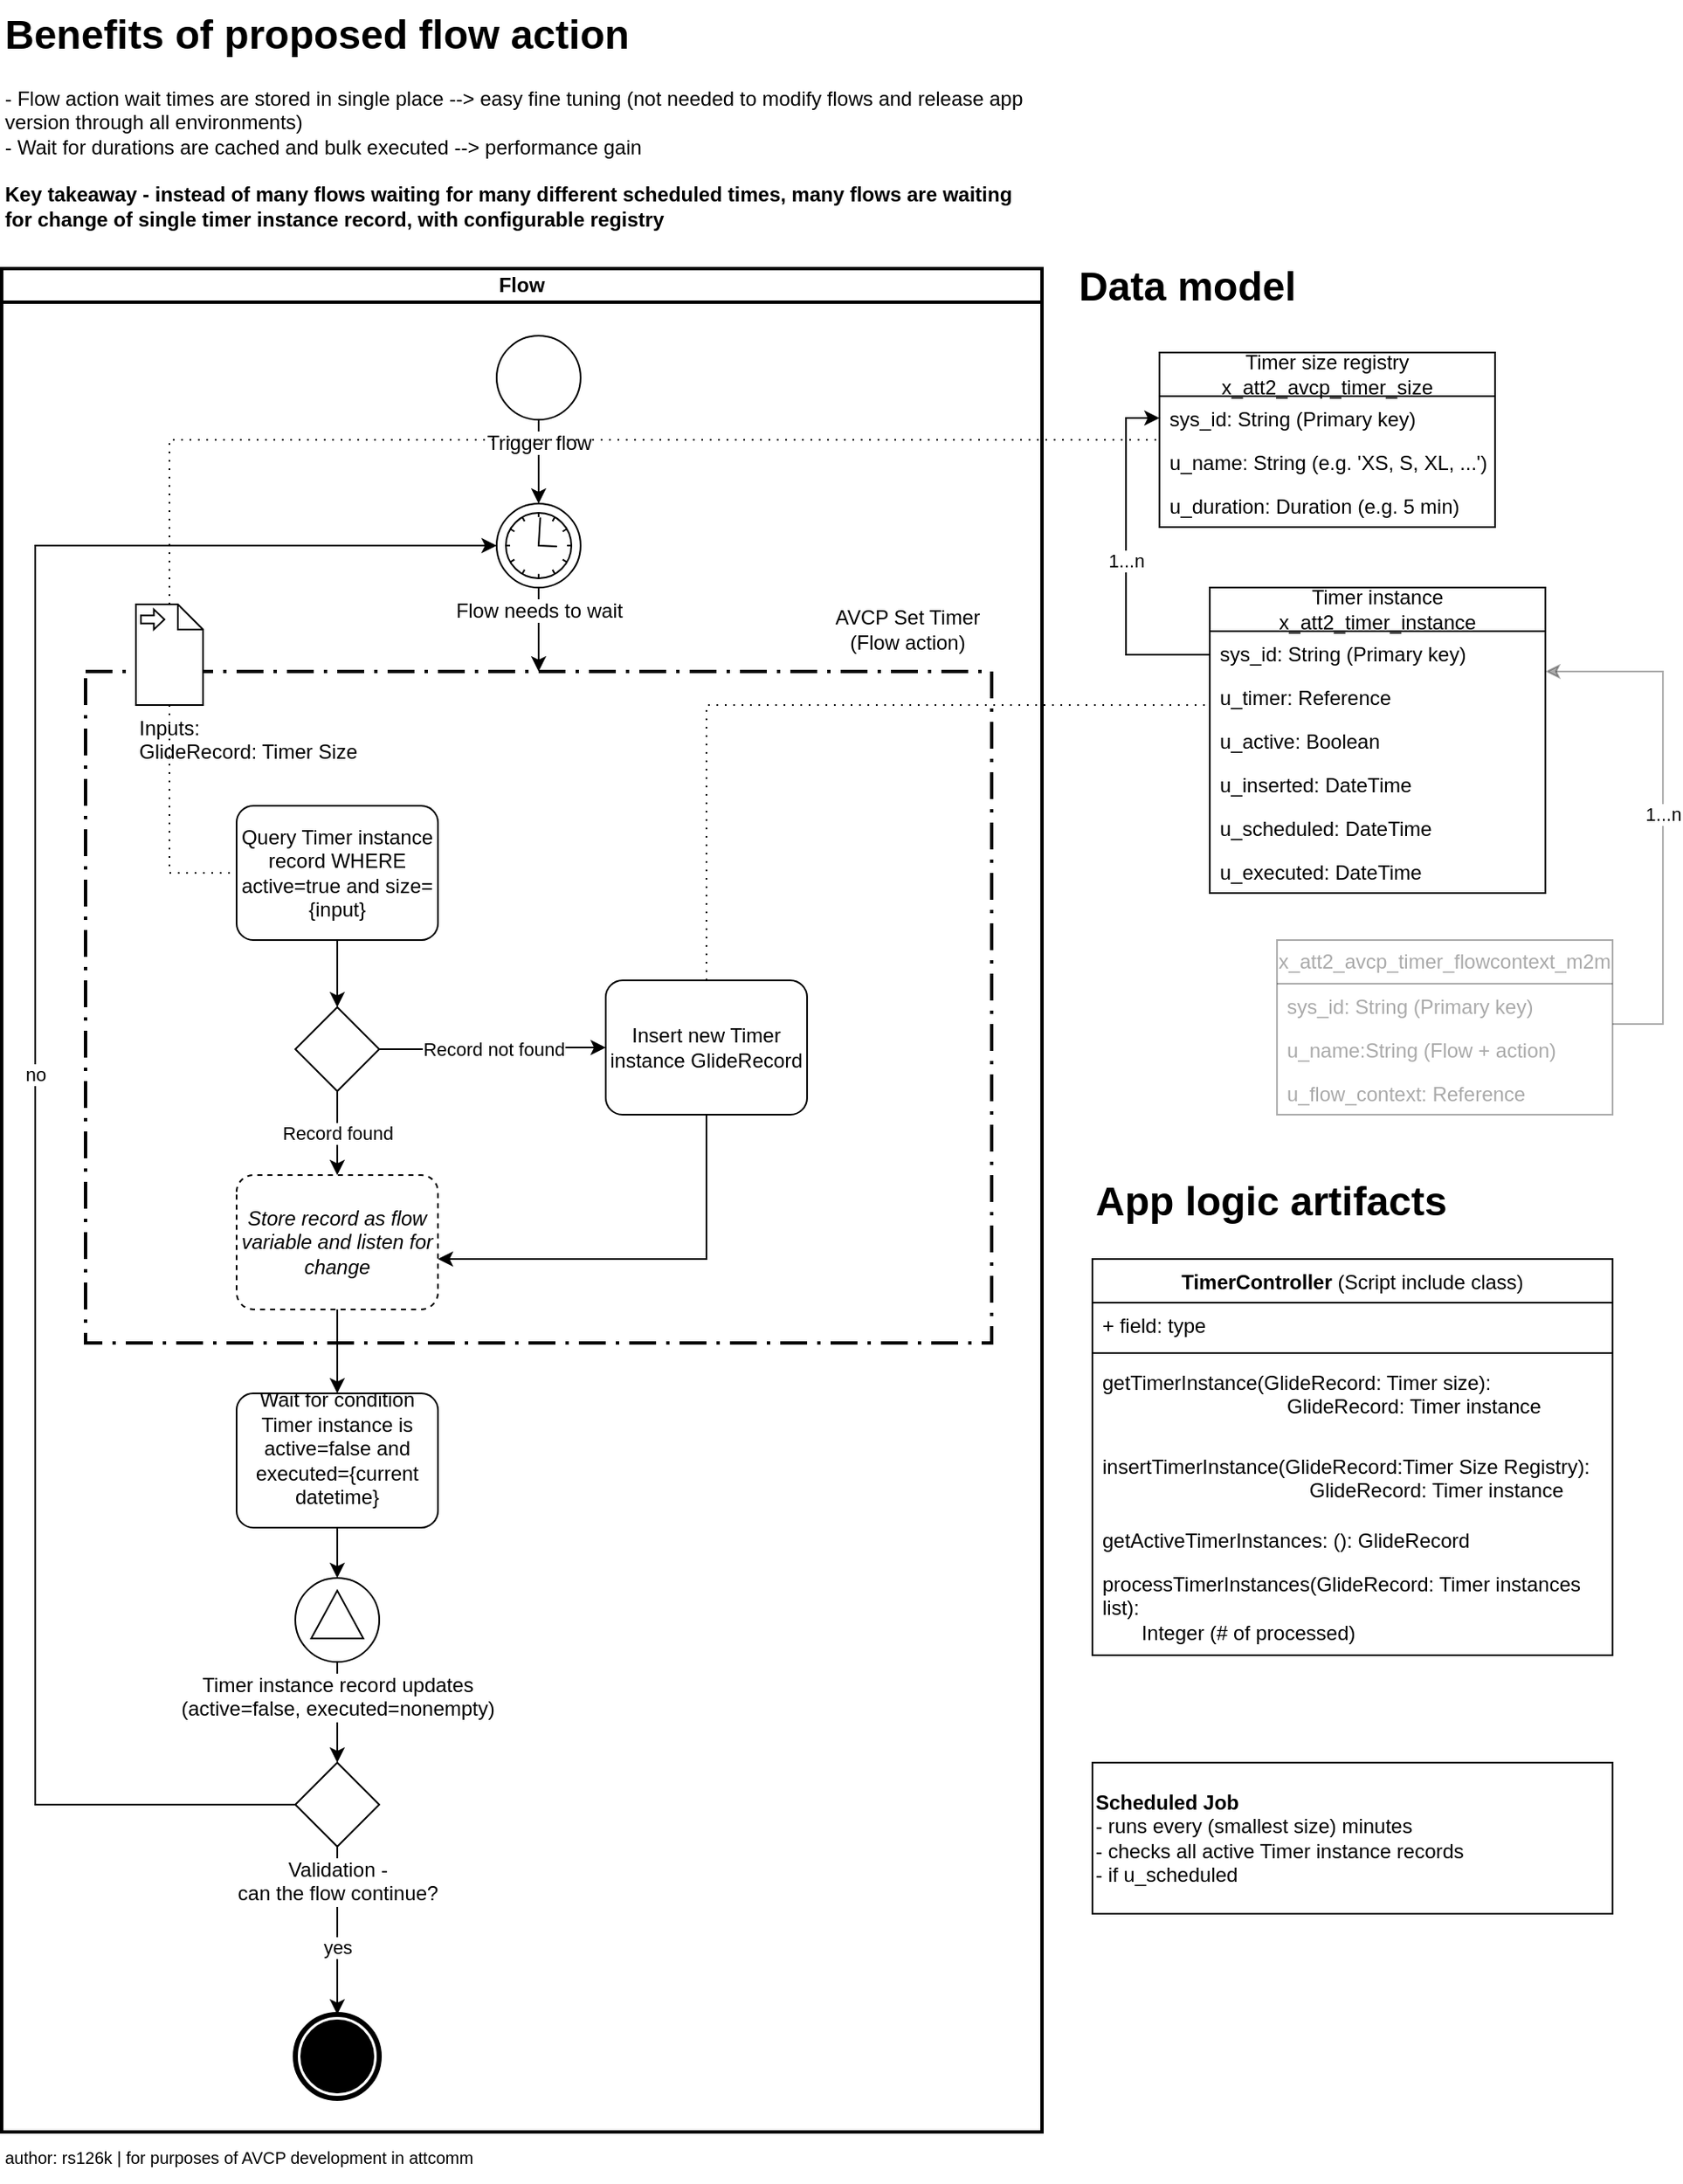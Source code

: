 <mxfile version="24.2.7" type="github">
  <diagram name="Page-1" id="ugHfYF7AokP7zmJMkbcg">
    <mxGraphModel dx="2284" dy="2875" grid="1" gridSize="10" guides="1" tooltips="1" connect="1" arrows="1" fold="1" page="1" pageScale="1" pageWidth="850" pageHeight="1100" math="0" shadow="0">
      <root>
        <mxCell id="0" />
        <mxCell id="1" parent="0" />
        <mxCell id="dLK8EpxotYgtxzyJe3xE-3" value="&lt;b&gt;Flow&lt;/b&gt;" style="swimlane;html=1;startSize=20;fontStyle=0;collapsible=0;horizontal=1;swimlaneLine=1;strokeWidth=2;swimlaneFillColor=#ffffff;whiteSpace=wrap;" parent="1" vertex="1">
          <mxGeometry x="-840" y="-1040" width="620" height="1110" as="geometry" />
        </mxCell>
        <mxCell id="dLK8EpxotYgtxzyJe3xE-34" value="" style="points=[[0.25,0,0],[0.5,0,0],[0.75,0,0],[1,0.25,0],[1,0.5,0],[1,0.75,0],[0.75,1,0],[0.5,1,0],[0.25,1,0],[0,0.75,0],[0,0.5,0],[0,0.25,0]];rounded=1;arcSize=0;dashed=1;strokeColor=#000000;fillColor=none;gradientColor=none;dashPattern=8 3 1 3;strokeWidth=2;whiteSpace=wrap;html=1;" parent="dLK8EpxotYgtxzyJe3xE-3" vertex="1">
          <mxGeometry x="50" y="240" width="540" height="400" as="geometry" />
        </mxCell>
        <mxCell id="h0dKhIlAHf1Iq-TdoCg7-8" style="edgeStyle=orthogonalEdgeStyle;rounded=0;orthogonalLoop=1;jettySize=auto;html=1;" edge="1" parent="dLK8EpxotYgtxzyJe3xE-3" source="dLK8EpxotYgtxzyJe3xE-5" target="dLK8EpxotYgtxzyJe3xE-36">
          <mxGeometry relative="1" as="geometry" />
        </mxCell>
        <mxCell id="dLK8EpxotYgtxzyJe3xE-5" value="Trigger flow" style="points=[[0.145,0.145,0],[0.5,0,0],[0.855,0.145,0],[1,0.5,0],[0.855,0.855,0],[0.5,1,0],[0.145,0.855,0],[0,0.5,0]];shape=mxgraph.bpmn.event;html=1;verticalLabelPosition=bottom;labelBackgroundColor=#ffffff;verticalAlign=top;align=center;perimeter=ellipsePerimeter;outlineConnect=0;aspect=fixed;outline=standard;symbol=general;" parent="dLK8EpxotYgtxzyJe3xE-3" vertex="1">
          <mxGeometry x="295" y="40" width="50" height="50" as="geometry" />
        </mxCell>
        <mxCell id="h0dKhIlAHf1Iq-TdoCg7-21" style="edgeStyle=orthogonalEdgeStyle;rounded=0;orthogonalLoop=1;jettySize=auto;html=1;" edge="1" parent="dLK8EpxotYgtxzyJe3xE-3" source="dLK8EpxotYgtxzyJe3xE-33" target="h0dKhIlAHf1Iq-TdoCg7-19">
          <mxGeometry relative="1" as="geometry" />
        </mxCell>
        <mxCell id="dLK8EpxotYgtxzyJe3xE-33" value="Query Timer instance record WHERE active=true and size={input}" style="points=[[0.25,0,0],[0.5,0,0],[0.75,0,0],[1,0.25,0],[1,0.5,0],[1,0.75,0],[0.75,1,0],[0.5,1,0],[0.25,1,0],[0,0.75,0],[0,0.5,0],[0,0.25,0]];shape=mxgraph.bpmn.task;whiteSpace=wrap;rectStyle=rounded;size=10;html=1;container=1;expand=0;collapsible=0;taskMarker=abstract;" parent="dLK8EpxotYgtxzyJe3xE-3" vertex="1">
          <mxGeometry x="140" y="320" width="120" height="80" as="geometry" />
        </mxCell>
        <mxCell id="h0dKhIlAHf1Iq-TdoCg7-9" style="edgeStyle=orthogonalEdgeStyle;rounded=0;orthogonalLoop=1;jettySize=auto;html=1;" edge="1" parent="dLK8EpxotYgtxzyJe3xE-3" source="dLK8EpxotYgtxzyJe3xE-36" target="dLK8EpxotYgtxzyJe3xE-34">
          <mxGeometry relative="1" as="geometry" />
        </mxCell>
        <mxCell id="dLK8EpxotYgtxzyJe3xE-36" value="Flow needs to wait" style="points=[[0.145,0.145,0],[0.5,0,0],[0.855,0.145,0],[1,0.5,0],[0.855,0.855,0],[0.5,1,0],[0.145,0.855,0],[0,0.5,0]];shape=mxgraph.bpmn.event;html=1;verticalLabelPosition=bottom;labelBackgroundColor=#ffffff;verticalAlign=top;align=center;perimeter=ellipsePerimeter;outlineConnect=0;aspect=fixed;outline=standard;symbol=timer;" parent="dLK8EpxotYgtxzyJe3xE-3" vertex="1">
          <mxGeometry x="295" y="140" width="50" height="50" as="geometry" />
        </mxCell>
        <mxCell id="dLK8EpxotYgtxzyJe3xE-41" value="Inputs:&lt;br&gt;GlideRecord: Timer Size" style="shape=mxgraph.bpmn.data;labelPosition=center;verticalLabelPosition=bottom;align=left;verticalAlign=top;size=15;html=1;bpmnTransferType=input;" parent="dLK8EpxotYgtxzyJe3xE-3" vertex="1">
          <mxGeometry x="80" y="200" width="40" height="60" as="geometry" />
        </mxCell>
        <mxCell id="h0dKhIlAHf1Iq-TdoCg7-6" value="" style="edgeStyle=elbowEdgeStyle;fontSize=12;html=1;endFill=0;startFill=0;endSize=6;startSize=6;dashed=1;dashPattern=1 4;endArrow=none;startArrow=none;rounded=0;" edge="1" parent="dLK8EpxotYgtxzyJe3xE-3" source="dLK8EpxotYgtxzyJe3xE-41" target="dLK8EpxotYgtxzyJe3xE-33">
          <mxGeometry width="160" relative="1" as="geometry">
            <mxPoint x="-210" y="440" as="sourcePoint" />
            <mxPoint x="-50" y="440" as="targetPoint" />
            <Array as="points">
              <mxPoint x="100" y="310" />
            </Array>
          </mxGeometry>
        </mxCell>
        <mxCell id="h0dKhIlAHf1Iq-TdoCg7-12" value="AVCP Set Timer (Flow action)" style="text;html=1;strokeColor=none;fillColor=none;align=center;verticalAlign=middle;whiteSpace=wrap;rounded=0;" vertex="1" parent="dLK8EpxotYgtxzyJe3xE-3">
          <mxGeometry x="490" y="200" width="100" height="30" as="geometry" />
        </mxCell>
        <mxCell id="h0dKhIlAHf1Iq-TdoCg7-22" value="Record found" style="edgeStyle=orthogonalEdgeStyle;rounded=0;orthogonalLoop=1;jettySize=auto;html=1;" edge="1" parent="dLK8EpxotYgtxzyJe3xE-3" source="h0dKhIlAHf1Iq-TdoCg7-19" target="h0dKhIlAHf1Iq-TdoCg7-20">
          <mxGeometry relative="1" as="geometry" />
        </mxCell>
        <mxCell id="h0dKhIlAHf1Iq-TdoCg7-24" value="Record not found" style="edgeStyle=orthogonalEdgeStyle;rounded=0;orthogonalLoop=1;jettySize=auto;html=1;" edge="1" parent="dLK8EpxotYgtxzyJe3xE-3" source="h0dKhIlAHf1Iq-TdoCg7-19" target="h0dKhIlAHf1Iq-TdoCg7-23">
          <mxGeometry relative="1" as="geometry" />
        </mxCell>
        <mxCell id="h0dKhIlAHf1Iq-TdoCg7-19" value="" style="points=[[0.25,0.25,0],[0.5,0,0],[0.75,0.25,0],[1,0.5,0],[0.75,0.75,0],[0.5,1,0],[0.25,0.75,0],[0,0.5,0]];shape=mxgraph.bpmn.gateway2;html=1;verticalLabelPosition=bottom;labelBackgroundColor=#ffffff;verticalAlign=top;align=center;perimeter=rhombusPerimeter;outlineConnect=0;outline=none;symbol=none;" vertex="1" parent="dLK8EpxotYgtxzyJe3xE-3">
          <mxGeometry x="175" y="440" width="50" height="50" as="geometry" />
        </mxCell>
        <mxCell id="h0dKhIlAHf1Iq-TdoCg7-32" style="edgeStyle=orthogonalEdgeStyle;rounded=0;orthogonalLoop=1;jettySize=auto;html=1;" edge="1" parent="dLK8EpxotYgtxzyJe3xE-3" source="h0dKhIlAHf1Iq-TdoCg7-20" target="h0dKhIlAHf1Iq-TdoCg7-31">
          <mxGeometry relative="1" as="geometry" />
        </mxCell>
        <mxCell id="h0dKhIlAHf1Iq-TdoCg7-20" value="&lt;i&gt;Store record as flow variable and listen for change&lt;/i&gt;" style="points=[[0.25,0,0],[0.5,0,0],[0.75,0,0],[1,0.25,0],[1,0.5,0],[1,0.75,0],[0.75,1,0],[0.5,1,0],[0.25,1,0],[0,0.75,0],[0,0.5,0],[0,0.25,0]];shape=mxgraph.bpmn.task;whiteSpace=wrap;rectStyle=rounded;size=10;html=1;container=1;expand=0;collapsible=0;taskMarker=abstract;dashed=1;" vertex="1" parent="dLK8EpxotYgtxzyJe3xE-3">
          <mxGeometry x="140" y="540" width="120" height="80" as="geometry" />
        </mxCell>
        <mxCell id="h0dKhIlAHf1Iq-TdoCg7-28" style="edgeStyle=orthogonalEdgeStyle;rounded=0;orthogonalLoop=1;jettySize=auto;html=1;" edge="1" parent="dLK8EpxotYgtxzyJe3xE-3" source="h0dKhIlAHf1Iq-TdoCg7-23" target="h0dKhIlAHf1Iq-TdoCg7-20">
          <mxGeometry relative="1" as="geometry">
            <Array as="points">
              <mxPoint x="420" y="590" />
            </Array>
          </mxGeometry>
        </mxCell>
        <mxCell id="h0dKhIlAHf1Iq-TdoCg7-23" value="Insert new Timer instance GlideRecord" style="points=[[0.25,0,0],[0.5,0,0],[0.75,0,0],[1,0.25,0],[1,0.5,0],[1,0.75,0],[0.75,1,0],[0.5,1,0],[0.25,1,0],[0,0.75,0],[0,0.5,0],[0,0.25,0]];shape=mxgraph.bpmn.task;whiteSpace=wrap;rectStyle=rounded;size=10;html=1;container=1;expand=0;collapsible=0;taskMarker=abstract;" vertex="1" parent="dLK8EpxotYgtxzyJe3xE-3">
          <mxGeometry x="360" y="424" width="120" height="80" as="geometry" />
        </mxCell>
        <mxCell id="h0dKhIlAHf1Iq-TdoCg7-36" style="edgeStyle=orthogonalEdgeStyle;rounded=0;orthogonalLoop=1;jettySize=auto;html=1;" edge="1" parent="dLK8EpxotYgtxzyJe3xE-3" source="h0dKhIlAHf1Iq-TdoCg7-26" target="h0dKhIlAHf1Iq-TdoCg7-35">
          <mxGeometry relative="1" as="geometry" />
        </mxCell>
        <mxCell id="h0dKhIlAHf1Iq-TdoCg7-26" value="Timer instance record updates &lt;br&gt;(active=false, executed=nonempty)" style="points=[[0.145,0.145,0],[0.5,0,0],[0.855,0.145,0],[1,0.5,0],[0.855,0.855,0],[0.5,1,0],[0.145,0.855,0],[0,0.5,0]];shape=mxgraph.bpmn.event;html=1;verticalLabelPosition=bottom;labelBackgroundColor=#ffffff;verticalAlign=top;align=center;perimeter=ellipsePerimeter;outlineConnect=0;aspect=fixed;outline=standard;symbol=signal;" vertex="1" parent="dLK8EpxotYgtxzyJe3xE-3">
          <mxGeometry x="175" y="780" width="50" height="50" as="geometry" />
        </mxCell>
        <mxCell id="h0dKhIlAHf1Iq-TdoCg7-33" style="edgeStyle=orthogonalEdgeStyle;rounded=0;orthogonalLoop=1;jettySize=auto;html=1;" edge="1" parent="dLK8EpxotYgtxzyJe3xE-3" source="h0dKhIlAHf1Iq-TdoCg7-31" target="h0dKhIlAHf1Iq-TdoCg7-26">
          <mxGeometry relative="1" as="geometry" />
        </mxCell>
        <mxCell id="h0dKhIlAHf1Iq-TdoCg7-31" value="&#xa;Wait for condition&lt;br&gt;Timer instance is active=false and executed={current datetime}&#xa;&#xa;" style="points=[[0.25,0,0],[0.5,0,0],[0.75,0,0],[1,0.25,0],[1,0.5,0],[1,0.75,0],[0.75,1,0],[0.5,1,0],[0.25,1,0],[0,0.75,0],[0,0.5,0],[0,0.25,0]];shape=mxgraph.bpmn.task;whiteSpace=wrap;rectStyle=rounded;size=10;html=1;container=1;expand=0;collapsible=0;taskMarker=abstract;" vertex="1" parent="dLK8EpxotYgtxzyJe3xE-3">
          <mxGeometry x="140" y="670" width="120" height="80" as="geometry" />
        </mxCell>
        <mxCell id="h0dKhIlAHf1Iq-TdoCg7-34" value="" style="points=[[0.145,0.145,0],[0.5,0,0],[0.855,0.145,0],[1,0.5,0],[0.855,0.855,0],[0.5,1,0],[0.145,0.855,0],[0,0.5,0]];shape=mxgraph.bpmn.event;html=1;verticalLabelPosition=bottom;labelBackgroundColor=#ffffff;verticalAlign=top;align=center;perimeter=ellipsePerimeter;outlineConnect=0;aspect=fixed;outline=end;symbol=terminate;" vertex="1" parent="dLK8EpxotYgtxzyJe3xE-3">
          <mxGeometry x="175" y="1040" width="50" height="50" as="geometry" />
        </mxCell>
        <mxCell id="h0dKhIlAHf1Iq-TdoCg7-37" value="yes" style="edgeStyle=orthogonalEdgeStyle;rounded=0;orthogonalLoop=1;jettySize=auto;html=1;" edge="1" parent="dLK8EpxotYgtxzyJe3xE-3" source="h0dKhIlAHf1Iq-TdoCg7-35" target="h0dKhIlAHf1Iq-TdoCg7-34">
          <mxGeometry x="0.2" relative="1" as="geometry">
            <mxPoint as="offset" />
          </mxGeometry>
        </mxCell>
        <mxCell id="h0dKhIlAHf1Iq-TdoCg7-38" value="no" style="edgeStyle=orthogonalEdgeStyle;rounded=0;orthogonalLoop=1;jettySize=auto;html=1;" edge="1" parent="dLK8EpxotYgtxzyJe3xE-3" source="h0dKhIlAHf1Iq-TdoCg7-35" target="dLK8EpxotYgtxzyJe3xE-36">
          <mxGeometry relative="1" as="geometry">
            <Array as="points">
              <mxPoint x="20" y="915" />
              <mxPoint x="20" y="165" />
            </Array>
          </mxGeometry>
        </mxCell>
        <mxCell id="h0dKhIlAHf1Iq-TdoCg7-35" value="Validation - &lt;br&gt;can the flow continue?" style="points=[[0.25,0.25,0],[0.5,0,0],[0.75,0.25,0],[1,0.5,0],[0.75,0.75,0],[0.5,1,0],[0.25,0.75,0],[0,0.5,0]];shape=mxgraph.bpmn.gateway2;html=1;verticalLabelPosition=bottom;labelBackgroundColor=#ffffff;verticalAlign=top;align=center;perimeter=rhombusPerimeter;outlineConnect=0;outline=none;symbol=none;" vertex="1" parent="dLK8EpxotYgtxzyJe3xE-3">
          <mxGeometry x="175" y="890" width="50" height="50" as="geometry" />
        </mxCell>
        <mxCell id="dLK8EpxotYgtxzyJe3xE-42" value="Timer size registry&lt;br&gt;x_att2_avcp_timer_size" style="swimlane;fontStyle=0;childLayout=stackLayout;horizontal=1;startSize=26;fillColor=none;horizontalStack=0;resizeParent=1;resizeParentMax=0;resizeLast=0;collapsible=1;marginBottom=0;whiteSpace=wrap;html=1;" parent="1" vertex="1">
          <mxGeometry x="-150.02" y="-990" width="200" height="104" as="geometry" />
        </mxCell>
        <mxCell id="dLK8EpxotYgtxzyJe3xE-43" value="sys_id: String (Primary key)" style="text;strokeColor=none;fillColor=none;align=left;verticalAlign=top;spacingLeft=4;spacingRight=4;overflow=hidden;rotatable=0;points=[[0,0.5],[1,0.5]];portConstraint=eastwest;whiteSpace=wrap;html=1;" parent="dLK8EpxotYgtxzyJe3xE-42" vertex="1">
          <mxGeometry y="26" width="200" height="26" as="geometry" />
        </mxCell>
        <mxCell id="dLK8EpxotYgtxzyJe3xE-44" value="u_name: String (e.g. &#39;XS, S, XL, ...&#39;)" style="text;strokeColor=none;fillColor=none;align=left;verticalAlign=top;spacingLeft=4;spacingRight=4;overflow=hidden;rotatable=0;points=[[0,0.5],[1,0.5]];portConstraint=eastwest;whiteSpace=wrap;html=1;" parent="dLK8EpxotYgtxzyJe3xE-42" vertex="1">
          <mxGeometry y="52" width="200" height="26" as="geometry" />
        </mxCell>
        <mxCell id="dLK8EpxotYgtxzyJe3xE-45" value="u_duration: Duration (e.g. 5 min)" style="text;strokeColor=none;fillColor=none;align=left;verticalAlign=top;spacingLeft=4;spacingRight=4;overflow=hidden;rotatable=0;points=[[0,0.5],[1,0.5]];portConstraint=eastwest;whiteSpace=wrap;html=1;" parent="dLK8EpxotYgtxzyJe3xE-42" vertex="1">
          <mxGeometry y="78" width="200" height="26" as="geometry" />
        </mxCell>
        <mxCell id="dLK8EpxotYgtxzyJe3xE-46" value="Timer instance&lt;br&gt;x_att2_timer_instance" style="swimlane;fontStyle=0;childLayout=stackLayout;horizontal=1;startSize=26;fillColor=none;horizontalStack=0;resizeParent=1;resizeParentMax=0;resizeLast=0;collapsible=1;marginBottom=0;whiteSpace=wrap;html=1;" parent="1" vertex="1">
          <mxGeometry x="-120.02" y="-850" width="200" height="182" as="geometry" />
        </mxCell>
        <mxCell id="dLK8EpxotYgtxzyJe3xE-47" value="sys_id: String (Primary key)" style="text;strokeColor=none;fillColor=none;align=left;verticalAlign=top;spacingLeft=4;spacingRight=4;overflow=hidden;rotatable=0;points=[[0,0.5],[1,0.5]];portConstraint=eastwest;whiteSpace=wrap;html=1;" parent="dLK8EpxotYgtxzyJe3xE-46" vertex="1">
          <mxGeometry y="26" width="200" height="26" as="geometry" />
        </mxCell>
        <mxCell id="dLK8EpxotYgtxzyJe3xE-48" value="u_timer: Reference" style="text;strokeColor=none;fillColor=none;align=left;verticalAlign=top;spacingLeft=4;spacingRight=4;overflow=hidden;rotatable=0;points=[[0,0.5],[1,0.5]];portConstraint=eastwest;whiteSpace=wrap;html=1;" parent="dLK8EpxotYgtxzyJe3xE-46" vertex="1">
          <mxGeometry y="52" width="200" height="26" as="geometry" />
        </mxCell>
        <mxCell id="h0dKhIlAHf1Iq-TdoCg7-13" value="u_active: Boolean" style="text;strokeColor=none;fillColor=none;align=left;verticalAlign=top;spacingLeft=4;spacingRight=4;overflow=hidden;rotatable=0;points=[[0,0.5],[1,0.5]];portConstraint=eastwest;whiteSpace=wrap;html=1;" vertex="1" parent="dLK8EpxotYgtxzyJe3xE-46">
          <mxGeometry y="78" width="200" height="26" as="geometry" />
        </mxCell>
        <mxCell id="dLK8EpxotYgtxzyJe3xE-49" value="u_inserted: DateTime" style="text;strokeColor=none;fillColor=none;align=left;verticalAlign=top;spacingLeft=4;spacingRight=4;overflow=hidden;rotatable=0;points=[[0,0.5],[1,0.5]];portConstraint=eastwest;whiteSpace=wrap;html=1;" parent="dLK8EpxotYgtxzyJe3xE-46" vertex="1">
          <mxGeometry y="104" width="200" height="26" as="geometry" />
        </mxCell>
        <mxCell id="h0dKhIlAHf1Iq-TdoCg7-14" value="u_scheduled: DateTime" style="text;strokeColor=none;fillColor=none;align=left;verticalAlign=top;spacingLeft=4;spacingRight=4;overflow=hidden;rotatable=0;points=[[0,0.5],[1,0.5]];portConstraint=eastwest;whiteSpace=wrap;html=1;" vertex="1" parent="dLK8EpxotYgtxzyJe3xE-46">
          <mxGeometry y="130" width="200" height="26" as="geometry" />
        </mxCell>
        <mxCell id="h0dKhIlAHf1Iq-TdoCg7-15" value="u_executed: DateTime" style="text;strokeColor=none;fillColor=none;align=left;verticalAlign=top;spacingLeft=4;spacingRight=4;overflow=hidden;rotatable=0;points=[[0,0.5],[1,0.5]];portConstraint=eastwest;whiteSpace=wrap;html=1;" vertex="1" parent="dLK8EpxotYgtxzyJe3xE-46">
          <mxGeometry y="156" width="200" height="26" as="geometry" />
        </mxCell>
        <mxCell id="h0dKhIlAHf1Iq-TdoCg7-1" value="x_att2_avcp_timer_flowcontext_m2m" style="swimlane;fontStyle=0;childLayout=stackLayout;horizontal=1;startSize=26;fillColor=none;horizontalStack=0;resizeParent=1;resizeParentMax=0;resizeLast=0;collapsible=1;marginBottom=0;whiteSpace=wrap;html=1;textOpacity=33;opacity=33;" vertex="1" parent="1">
          <mxGeometry x="-79.96" y="-640" width="200" height="104" as="geometry" />
        </mxCell>
        <mxCell id="h0dKhIlAHf1Iq-TdoCg7-2" value="sys_id: String (Primary key)" style="text;strokeColor=none;fillColor=none;align=left;verticalAlign=top;spacingLeft=4;spacingRight=4;overflow=hidden;rotatable=0;points=[[0,0.5],[1,0.5]];portConstraint=eastwest;whiteSpace=wrap;html=1;textOpacity=33;opacity=50;" vertex="1" parent="h0dKhIlAHf1Iq-TdoCg7-1">
          <mxGeometry y="26" width="200" height="26" as="geometry" />
        </mxCell>
        <mxCell id="h0dKhIlAHf1Iq-TdoCg7-3" value="u_name:String (Flow + action)" style="text;strokeColor=none;fillColor=none;align=left;verticalAlign=top;spacingLeft=4;spacingRight=4;overflow=hidden;rotatable=0;points=[[0,0.5],[1,0.5]];portConstraint=eastwest;whiteSpace=wrap;html=1;textOpacity=33;opacity=50;" vertex="1" parent="h0dKhIlAHf1Iq-TdoCg7-1">
          <mxGeometry y="52" width="200" height="26" as="geometry" />
        </mxCell>
        <mxCell id="h0dKhIlAHf1Iq-TdoCg7-4" value="u_flow_context: Reference" style="text;strokeColor=none;fillColor=none;align=left;verticalAlign=top;spacingLeft=4;spacingRight=4;overflow=hidden;rotatable=0;points=[[0,0.5],[1,0.5]];portConstraint=eastwest;whiteSpace=wrap;html=1;textOpacity=33;opacity=50;" vertex="1" parent="h0dKhIlAHf1Iq-TdoCg7-1">
          <mxGeometry y="78" width="200" height="26" as="geometry" />
        </mxCell>
        <mxCell id="h0dKhIlAHf1Iq-TdoCg7-7" value="1...n" style="edgeStyle=orthogonalEdgeStyle;rounded=0;orthogonalLoop=1;jettySize=auto;html=1;" edge="1" parent="1" source="dLK8EpxotYgtxzyJe3xE-47" target="dLK8EpxotYgtxzyJe3xE-43">
          <mxGeometry relative="1" as="geometry">
            <Array as="points">
              <mxPoint x="-169.96" y="-810" />
              <mxPoint x="-169.96" y="-951" />
            </Array>
          </mxGeometry>
        </mxCell>
        <mxCell id="h0dKhIlAHf1Iq-TdoCg7-16" value="1...n" style="edgeStyle=orthogonalEdgeStyle;rounded=0;orthogonalLoop=1;jettySize=auto;html=1;opacity=33;" edge="1" parent="1" source="h0dKhIlAHf1Iq-TdoCg7-2" target="dLK8EpxotYgtxzyJe3xE-47">
          <mxGeometry relative="1" as="geometry">
            <Array as="points">
              <mxPoint x="150.04" y="-590" />
              <mxPoint x="150.04" y="-800" />
            </Array>
          </mxGeometry>
        </mxCell>
        <mxCell id="h0dKhIlAHf1Iq-TdoCg7-17" value="&lt;h1 style=&quot;margin-top: 0px;&quot;&gt;Benefits of proposed flow action&lt;br&gt;&lt;/h1&gt;- Flow action wait times are stored in single place --&amp;gt; easy fine tuning (not needed to modify flows and release app version through all environments)&lt;br&gt;&lt;div&gt;- Wait for durations are cached and bulk executed --&amp;gt; performance gain&lt;/div&gt;&lt;div&gt;&lt;br&gt;&lt;/div&gt;&lt;div&gt;&lt;b&gt;Key takeaway - instead of many flows waiting for many different scheduled times, many flows are waiting for change of single timer instance record, with configurable registry&lt;/b&gt;&lt;br&gt;&lt;/div&gt;" style="text;html=1;whiteSpace=wrap;overflow=hidden;rounded=0;" vertex="1" parent="1">
          <mxGeometry x="-840" y="-1200" width="620" height="140" as="geometry" />
        </mxCell>
        <mxCell id="h0dKhIlAHf1Iq-TdoCg7-43" value="TimerController &lt;span style=&quot;font-weight: normal;&quot;&gt;(Script include class)&lt;/span&gt;" style="swimlane;fontStyle=1;align=center;verticalAlign=top;childLayout=stackLayout;horizontal=1;startSize=26;horizontalStack=0;resizeParent=1;resizeParentMax=0;resizeLast=0;collapsible=1;marginBottom=0;whiteSpace=wrap;html=1;" vertex="1" parent="1">
          <mxGeometry x="-189.96" y="-450" width="310" height="236" as="geometry" />
        </mxCell>
        <mxCell id="h0dKhIlAHf1Iq-TdoCg7-44" value="+ field: type" style="text;strokeColor=none;fillColor=none;align=left;verticalAlign=top;spacingLeft=4;spacingRight=4;overflow=hidden;rotatable=0;points=[[0,0.5],[1,0.5]];portConstraint=eastwest;whiteSpace=wrap;html=1;" vertex="1" parent="h0dKhIlAHf1Iq-TdoCg7-43">
          <mxGeometry y="26" width="310" height="26" as="geometry" />
        </mxCell>
        <mxCell id="h0dKhIlAHf1Iq-TdoCg7-45" value="" style="line;strokeWidth=1;fillColor=none;align=left;verticalAlign=middle;spacingTop=-1;spacingLeft=3;spacingRight=3;rotatable=0;labelPosition=right;points=[];portConstraint=eastwest;strokeColor=inherit;" vertex="1" parent="h0dKhIlAHf1Iq-TdoCg7-43">
          <mxGeometry y="52" width="310" height="8" as="geometry" />
        </mxCell>
        <mxCell id="h0dKhIlAHf1Iq-TdoCg7-46" value="getTimerInstance(GlideRecord: Timer size):&lt;br&gt;&amp;nbsp;&amp;nbsp;&amp;nbsp;&amp;nbsp;&amp;nbsp;&amp;nbsp;&amp;nbsp;&amp;nbsp;&amp;nbsp;&amp;nbsp;&amp;nbsp;&amp;nbsp;&amp;nbsp;&amp;nbsp;&amp;nbsp;&amp;nbsp;&amp;nbsp;&amp;nbsp;&amp;nbsp;&amp;nbsp;&amp;nbsp;&amp;nbsp;&amp;nbsp;&amp;nbsp;&amp;nbsp;&amp;nbsp;&amp;nbsp;&amp;nbsp;&amp;nbsp;&amp;nbsp;&amp;nbsp;&amp;nbsp; GlideRecord: Timer instance" style="text;strokeColor=none;fillColor=none;align=left;verticalAlign=top;spacingLeft=4;spacingRight=4;overflow=hidden;rotatable=0;points=[[0,0.5],[1,0.5]];portConstraint=eastwest;whiteSpace=wrap;html=1;" vertex="1" parent="h0dKhIlAHf1Iq-TdoCg7-43">
          <mxGeometry y="60" width="310" height="50" as="geometry" />
        </mxCell>
        <mxCell id="h0dKhIlAHf1Iq-TdoCg7-49" value="insertTimerInstance(GlideRecord:Timer Size Registry):&lt;br&gt;&lt;span style=&quot;white-space: pre;&quot;&gt;&#x9;&lt;/span&gt;&lt;span style=&quot;white-space: pre;&quot;&gt;&#x9;&lt;/span&gt;&lt;span style=&quot;white-space: pre;&quot;&gt;&#x9;&lt;/span&gt;&lt;span style=&quot;white-space: pre;&quot;&gt;&#x9;&lt;/span&gt;&amp;nbsp;&amp;nbsp;&amp;nbsp;&amp;nbsp; GlideRecord: Timer instance" style="text;strokeColor=none;fillColor=none;align=left;verticalAlign=top;spacingLeft=4;spacingRight=4;overflow=hidden;rotatable=0;points=[[0,0.5],[1,0.5]];portConstraint=eastwest;whiteSpace=wrap;html=1;" vertex="1" parent="h0dKhIlAHf1Iq-TdoCg7-43">
          <mxGeometry y="110" width="310" height="44" as="geometry" />
        </mxCell>
        <mxCell id="h0dKhIlAHf1Iq-TdoCg7-61" value="getActiveTimerInstances: (): GlideRecord" style="text;strokeColor=none;fillColor=none;align=left;verticalAlign=top;spacingLeft=4;spacingRight=4;overflow=hidden;rotatable=0;points=[[0,0.5],[1,0.5]];portConstraint=eastwest;whiteSpace=wrap;html=1;" vertex="1" parent="h0dKhIlAHf1Iq-TdoCg7-43">
          <mxGeometry y="154" width="310" height="26" as="geometry" />
        </mxCell>
        <mxCell id="h0dKhIlAHf1Iq-TdoCg7-60" value="processTimerInstances(GlideRecord: Timer instances list): &lt;br&gt;&amp;nbsp;&amp;nbsp;&amp;nbsp;&amp;nbsp;&amp;nbsp;&amp;nbsp; Integer (# of processed)" style="text;strokeColor=none;fillColor=none;align=left;verticalAlign=top;spacingLeft=4;spacingRight=4;overflow=hidden;rotatable=0;points=[[0,0.5],[1,0.5]];portConstraint=eastwest;whiteSpace=wrap;html=1;" vertex="1" parent="h0dKhIlAHf1Iq-TdoCg7-43">
          <mxGeometry y="180" width="310" height="56" as="geometry" />
        </mxCell>
        <mxCell id="h0dKhIlAHf1Iq-TdoCg7-48" value="author: rs126k | for purposes of AVCP development in attcomm" style="text;html=1;align=left;verticalAlign=middle;whiteSpace=wrap;rounded=0;fontSize=10;" vertex="1" parent="1">
          <mxGeometry x="-840" y="70" width="540" height="30" as="geometry" />
        </mxCell>
        <mxCell id="h0dKhIlAHf1Iq-TdoCg7-50" value="&lt;h1 style=&quot;margin-top: 0px;&quot;&gt;Data model&lt;br&gt;&lt;/h1&gt;" style="text;html=1;whiteSpace=wrap;overflow=hidden;rounded=0;" vertex="1" parent="1">
          <mxGeometry x="-200" y="-1050" width="310.12" height="40" as="geometry" />
        </mxCell>
        <mxCell id="h0dKhIlAHf1Iq-TdoCg7-51" value="&lt;h1 style=&quot;margin-top: 0px;&quot;&gt;App logic artifacts&lt;br&gt;&lt;/h1&gt;" style="text;html=1;whiteSpace=wrap;overflow=hidden;rounded=0;" vertex="1" parent="1">
          <mxGeometry x="-190.08" y="-505" width="310.12" height="40" as="geometry" />
        </mxCell>
        <mxCell id="h0dKhIlAHf1Iq-TdoCg7-53" value="" style="edgeStyle=elbowEdgeStyle;fontSize=12;html=1;endFill=0;startFill=0;endSize=6;startSize=6;dashed=1;dashPattern=1 4;endArrow=none;startArrow=none;rounded=0;" edge="1" parent="1" source="h0dKhIlAHf1Iq-TdoCg7-23" target="dLK8EpxotYgtxzyJe3xE-46">
          <mxGeometry width="160" relative="1" as="geometry">
            <mxPoint x="-1110" y="-680" as="sourcePoint" />
            <mxPoint x="-950" y="-680" as="targetPoint" />
            <Array as="points">
              <mxPoint x="-420" y="-780" />
            </Array>
          </mxGeometry>
        </mxCell>
        <mxCell id="h0dKhIlAHf1Iq-TdoCg7-5" value="" style="edgeStyle=elbowEdgeStyle;fontSize=12;html=1;endFill=0;startFill=0;endSize=6;startSize=6;dashed=1;dashPattern=1 4;endArrow=none;startArrow=none;rounded=0;" edge="1" parent="1" source="dLK8EpxotYgtxzyJe3xE-41" target="dLK8EpxotYgtxzyJe3xE-42">
          <mxGeometry width="160" relative="1" as="geometry">
            <mxPoint x="-1110" y="-640" as="sourcePoint" />
            <mxPoint x="-950" y="-640" as="targetPoint" />
            <Array as="points">
              <mxPoint x="-740" y="-810" />
            </Array>
          </mxGeometry>
        </mxCell>
        <mxCell id="h0dKhIlAHf1Iq-TdoCg7-54" value="&lt;div&gt;&lt;div align=&quot;left&quot;&gt;&lt;b&gt;Scheduled Job&lt;/b&gt;&lt;br&gt;&lt;/div&gt;- runs every (smallest size) minutes&lt;br&gt;- checks all active Timer instance records&lt;br&gt;- if u_scheduled &lt;br&gt;&lt;/div&gt;" style="html=1;whiteSpace=wrap;align=left;" vertex="1" parent="1">
          <mxGeometry x="-189.92" y="-150" width="309.96" height="90" as="geometry" />
        </mxCell>
      </root>
    </mxGraphModel>
  </diagram>
</mxfile>
